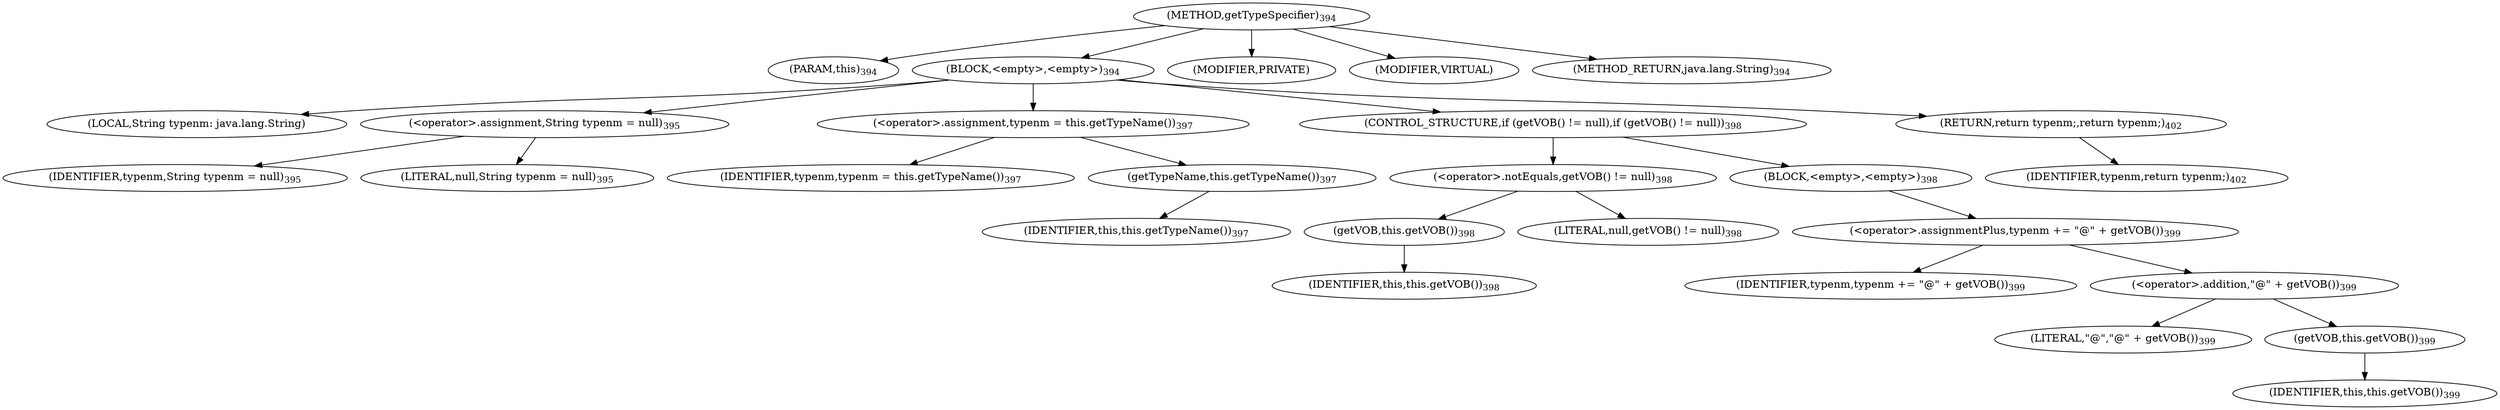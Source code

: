 digraph "getTypeSpecifier" {  
"477" [label = <(METHOD,getTypeSpecifier)<SUB>394</SUB>> ]
"33" [label = <(PARAM,this)<SUB>394</SUB>> ]
"478" [label = <(BLOCK,&lt;empty&gt;,&lt;empty&gt;)<SUB>394</SUB>> ]
"479" [label = <(LOCAL,String typenm: java.lang.String)> ]
"480" [label = <(&lt;operator&gt;.assignment,String typenm = null)<SUB>395</SUB>> ]
"481" [label = <(IDENTIFIER,typenm,String typenm = null)<SUB>395</SUB>> ]
"482" [label = <(LITERAL,null,String typenm = null)<SUB>395</SUB>> ]
"483" [label = <(&lt;operator&gt;.assignment,typenm = this.getTypeName())<SUB>397</SUB>> ]
"484" [label = <(IDENTIFIER,typenm,typenm = this.getTypeName())<SUB>397</SUB>> ]
"485" [label = <(getTypeName,this.getTypeName())<SUB>397</SUB>> ]
"32" [label = <(IDENTIFIER,this,this.getTypeName())<SUB>397</SUB>> ]
"486" [label = <(CONTROL_STRUCTURE,if (getVOB() != null),if (getVOB() != null))<SUB>398</SUB>> ]
"487" [label = <(&lt;operator&gt;.notEquals,getVOB() != null)<SUB>398</SUB>> ]
"488" [label = <(getVOB,this.getVOB())<SUB>398</SUB>> ]
"34" [label = <(IDENTIFIER,this,this.getVOB())<SUB>398</SUB>> ]
"489" [label = <(LITERAL,null,getVOB() != null)<SUB>398</SUB>> ]
"490" [label = <(BLOCK,&lt;empty&gt;,&lt;empty&gt;)<SUB>398</SUB>> ]
"491" [label = <(&lt;operator&gt;.assignmentPlus,typenm += &quot;@&quot; + getVOB())<SUB>399</SUB>> ]
"492" [label = <(IDENTIFIER,typenm,typenm += &quot;@&quot; + getVOB())<SUB>399</SUB>> ]
"493" [label = <(&lt;operator&gt;.addition,&quot;@&quot; + getVOB())<SUB>399</SUB>> ]
"494" [label = <(LITERAL,&quot;@&quot;,&quot;@&quot; + getVOB())<SUB>399</SUB>> ]
"495" [label = <(getVOB,this.getVOB())<SUB>399</SUB>> ]
"35" [label = <(IDENTIFIER,this,this.getVOB())<SUB>399</SUB>> ]
"496" [label = <(RETURN,return typenm;,return typenm;)<SUB>402</SUB>> ]
"497" [label = <(IDENTIFIER,typenm,return typenm;)<SUB>402</SUB>> ]
"498" [label = <(MODIFIER,PRIVATE)> ]
"499" [label = <(MODIFIER,VIRTUAL)> ]
"500" [label = <(METHOD_RETURN,java.lang.String)<SUB>394</SUB>> ]
  "477" -> "33" 
  "477" -> "478" 
  "477" -> "498" 
  "477" -> "499" 
  "477" -> "500" 
  "478" -> "479" 
  "478" -> "480" 
  "478" -> "483" 
  "478" -> "486" 
  "478" -> "496" 
  "480" -> "481" 
  "480" -> "482" 
  "483" -> "484" 
  "483" -> "485" 
  "485" -> "32" 
  "486" -> "487" 
  "486" -> "490" 
  "487" -> "488" 
  "487" -> "489" 
  "488" -> "34" 
  "490" -> "491" 
  "491" -> "492" 
  "491" -> "493" 
  "493" -> "494" 
  "493" -> "495" 
  "495" -> "35" 
  "496" -> "497" 
}
